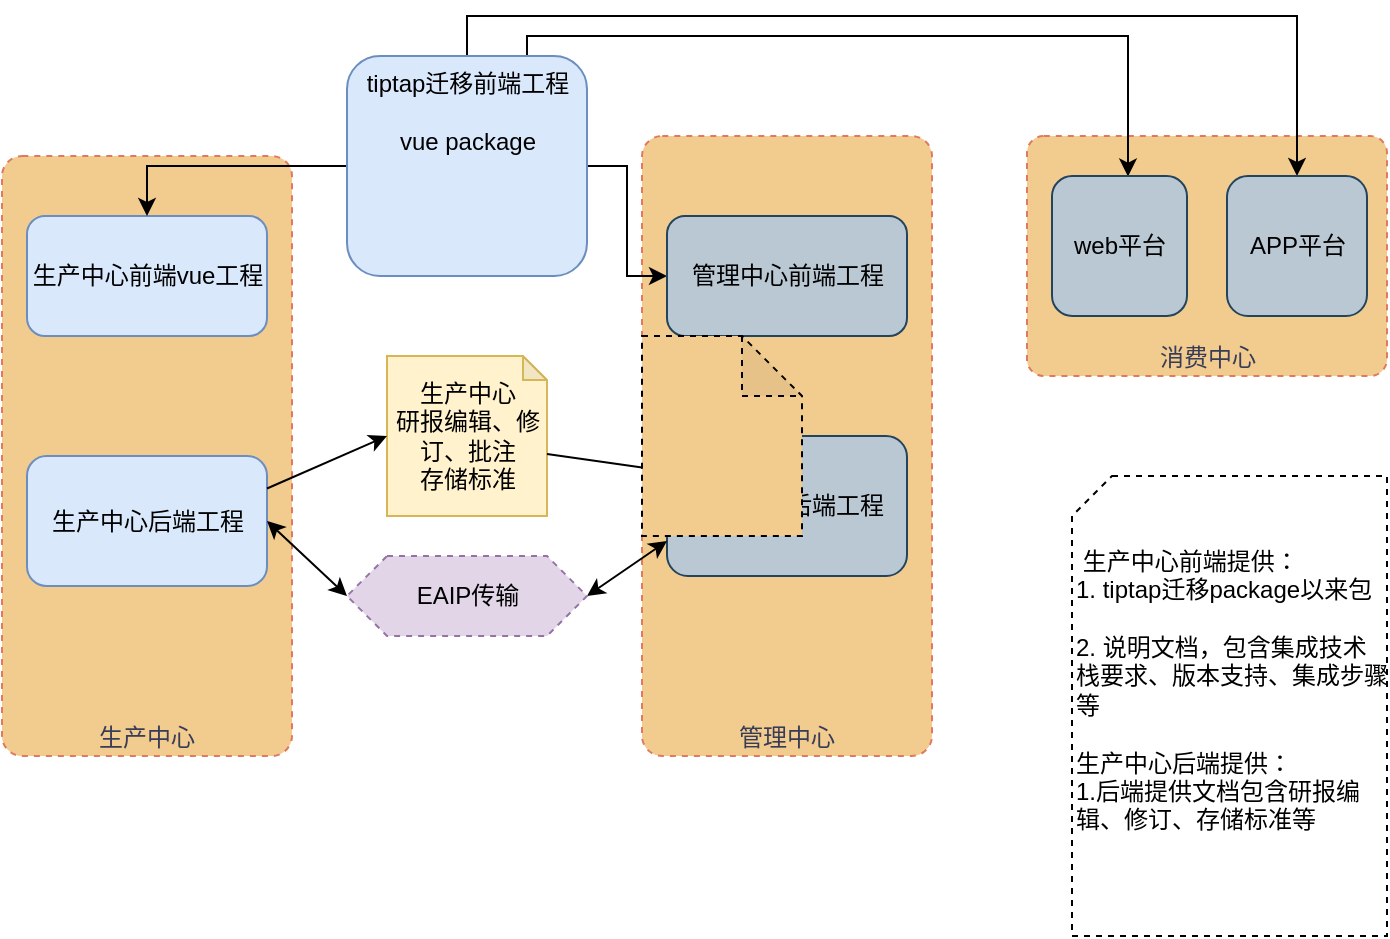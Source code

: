 <mxfile version="20.8.16" type="github">
  <diagram id="C5RBs43oDa-KdzZeNtuy" name="Page-1">
    <mxGraphModel dx="824" dy="618" grid="1" gridSize="10" guides="1" tooltips="1" connect="1" arrows="1" fold="1" page="1" pageScale="1" pageWidth="827" pageHeight="1169" math="0" shadow="0">
      <root>
        <mxCell id="WIyWlLk6GJQsqaUBKTNV-0" />
        <mxCell id="WIyWlLk6GJQsqaUBKTNV-1" parent="WIyWlLk6GJQsqaUBKTNV-0" />
        <mxCell id="l_-BqYWKeUryHRCesAHR-17" value="消费中心" style="rounded=1;whiteSpace=wrap;html=1;fontSize=12;glass=0;strokeWidth=1;shadow=0;labelBackgroundColor=none;fillColor=#F2CC8F;strokeColor=#E07A5F;fontColor=#393C56;verticalAlign=bottom;gradientColor=none;arcSize=7;dashed=1;" vertex="1" parent="WIyWlLk6GJQsqaUBKTNV-1">
          <mxGeometry x="562.5" y="90" width="180" height="120" as="geometry" />
        </mxCell>
        <mxCell id="l_-BqYWKeUryHRCesAHR-16" value="管理中心" style="rounded=1;whiteSpace=wrap;html=1;fontSize=12;glass=0;strokeWidth=1;shadow=0;labelBackgroundColor=none;fillColor=#F2CC8F;strokeColor=#E07A5F;fontColor=#393C56;verticalAlign=bottom;gradientColor=none;arcSize=7;dashed=1;" vertex="1" parent="WIyWlLk6GJQsqaUBKTNV-1">
          <mxGeometry x="370" y="90" width="145" height="310" as="geometry" />
        </mxCell>
        <mxCell id="WIyWlLk6GJQsqaUBKTNV-3" value="生产中心" style="rounded=1;whiteSpace=wrap;html=1;fontSize=12;glass=0;strokeWidth=1;shadow=0;labelBackgroundColor=none;fillColor=#F2CC8F;strokeColor=#E07A5F;fontColor=#393C56;verticalAlign=bottom;gradientColor=none;arcSize=7;dashed=1;" parent="WIyWlLk6GJQsqaUBKTNV-1" vertex="1">
          <mxGeometry x="50" y="100" width="145" height="300" as="geometry" />
        </mxCell>
        <mxCell id="yMlvhr82IjSgIiDCawbg-2" value="生产中心后端工程" style="rounded=1;whiteSpace=wrap;html=1;fillColor=#dae8fc;strokeColor=#6c8ebf;verticalAlign=middle;" parent="WIyWlLk6GJQsqaUBKTNV-1" vertex="1">
          <mxGeometry x="62.5" y="250" width="120" height="65" as="geometry" />
        </mxCell>
        <mxCell id="yMlvhr82IjSgIiDCawbg-1" value="生产中心前端vue工程" style="rounded=1;whiteSpace=wrap;html=1;fillColor=#dae8fc;strokeColor=#6c8ebf;" parent="WIyWlLk6GJQsqaUBKTNV-1" vertex="1">
          <mxGeometry x="62.5" y="130" width="120" height="60" as="geometry" />
        </mxCell>
        <mxCell id="l_-BqYWKeUryHRCesAHR-19" style="edgeStyle=orthogonalEdgeStyle;rounded=0;orthogonalLoop=1;jettySize=auto;html=1;exitX=0;exitY=0.5;exitDx=0;exitDy=0;entryX=0.5;entryY=0;entryDx=0;entryDy=0;" edge="1" parent="WIyWlLk6GJQsqaUBKTNV-1" source="DzplGdxmA9fShSmXFP6H-3" target="yMlvhr82IjSgIiDCawbg-1">
          <mxGeometry relative="1" as="geometry" />
        </mxCell>
        <mxCell id="l_-BqYWKeUryHRCesAHR-20" style="edgeStyle=orthogonalEdgeStyle;rounded=0;orthogonalLoop=1;jettySize=auto;html=1;exitX=1;exitY=0.5;exitDx=0;exitDy=0;" edge="1" parent="WIyWlLk6GJQsqaUBKTNV-1" source="DzplGdxmA9fShSmXFP6H-3" target="DzplGdxmA9fShSmXFP6H-9">
          <mxGeometry relative="1" as="geometry" />
        </mxCell>
        <mxCell id="l_-BqYWKeUryHRCesAHR-21" style="edgeStyle=orthogonalEdgeStyle;rounded=0;orthogonalLoop=1;jettySize=auto;html=1;exitX=0.75;exitY=0;exitDx=0;exitDy=0;entryX=0.563;entryY=0.004;entryDx=0;entryDy=0;entryPerimeter=0;" edge="1" parent="WIyWlLk6GJQsqaUBKTNV-1" source="DzplGdxmA9fShSmXFP6H-3" target="DzplGdxmA9fShSmXFP6H-27">
          <mxGeometry relative="1" as="geometry">
            <Array as="points">
              <mxPoint x="312.5" y="40" />
              <mxPoint x="613.5" y="40" />
            </Array>
          </mxGeometry>
        </mxCell>
        <mxCell id="l_-BqYWKeUryHRCesAHR-23" style="edgeStyle=orthogonalEdgeStyle;rounded=0;orthogonalLoop=1;jettySize=auto;html=1;exitX=0.5;exitY=0;exitDx=0;exitDy=0;entryX=0.5;entryY=0;entryDx=0;entryDy=0;" edge="1" parent="WIyWlLk6GJQsqaUBKTNV-1" source="DzplGdxmA9fShSmXFP6H-3" target="DzplGdxmA9fShSmXFP6H-28">
          <mxGeometry relative="1" as="geometry" />
        </mxCell>
        <mxCell id="DzplGdxmA9fShSmXFP6H-3" value="tiptap迁移前端工程&lt;br&gt;&lt;br&gt;vue package" style="rounded=1;whiteSpace=wrap;html=1;fillColor=#dae8fc;strokeColor=#6c8ebf;verticalAlign=top;" parent="WIyWlLk6GJQsqaUBKTNV-1" vertex="1">
          <mxGeometry x="222.5" y="50" width="120" height="110" as="geometry" />
        </mxCell>
        <mxCell id="DzplGdxmA9fShSmXFP6H-9" value="管理中心前端工程" style="rounded=1;whiteSpace=wrap;html=1;fillColor=#bac8d3;strokeColor=#23445d;" parent="WIyWlLk6GJQsqaUBKTNV-1" vertex="1">
          <mxGeometry x="382.5" y="130" width="120" height="60" as="geometry" />
        </mxCell>
        <mxCell id="DzplGdxmA9fShSmXFP6H-10" value="管理中心后端工程" style="rounded=1;whiteSpace=wrap;html=1;fillColor=#bac8d3;strokeColor=#23445d;" parent="WIyWlLk6GJQsqaUBKTNV-1" vertex="1">
          <mxGeometry x="382.5" y="240" width="120" height="70" as="geometry" />
        </mxCell>
        <mxCell id="DzplGdxmA9fShSmXFP6H-27" value="web平台" style="rounded=1;whiteSpace=wrap;html=1;fillColor=#bac8d3;strokeColor=#23445d;" parent="WIyWlLk6GJQsqaUBKTNV-1" vertex="1">
          <mxGeometry x="575" y="110" width="67.5" height="70" as="geometry" />
        </mxCell>
        <mxCell id="DzplGdxmA9fShSmXFP6H-28" value="APP平台" style="rounded=1;whiteSpace=wrap;html=1;fillColor=#bac8d3;strokeColor=#23445d;" parent="WIyWlLk6GJQsqaUBKTNV-1" vertex="1">
          <mxGeometry x="662.5" y="110" width="70" height="70" as="geometry" />
        </mxCell>
        <mxCell id="l_-BqYWKeUryHRCesAHR-0" value="&lt;br&gt;&lt;br&gt;&amp;nbsp;生产中心前端提供：&lt;br&gt;1. tiptap迁移package以来包&lt;br&gt;&lt;br&gt;2. 说明文档，包含集成技术栈要求、版本支持、集成步骤等&lt;br&gt;&lt;br&gt;生产中心后端提供：&lt;br&gt;1.后端提供文档包含研报编辑、修订、存储标准等" style="shape=card;whiteSpace=wrap;html=1;dashed=1;size=20;verticalAlign=top;align=left;" vertex="1" parent="WIyWlLk6GJQsqaUBKTNV-1">
          <mxGeometry x="585" y="260" width="157.5" height="230" as="geometry" />
        </mxCell>
        <mxCell id="l_-BqYWKeUryHRCesAHR-1" value="生产中心&lt;br&gt;研报编辑、修订、批注&lt;br&gt;存储标准" style="shape=note;whiteSpace=wrap;html=1;backgroundOutline=1;darkOpacity=0.05;size=12;fillColor=#fff2cc;strokeColor=#d6b656;" vertex="1" parent="WIyWlLk6GJQsqaUBKTNV-1">
          <mxGeometry x="242.5" y="200" width="80" height="80" as="geometry" />
        </mxCell>
        <mxCell id="l_-BqYWKeUryHRCesAHR-12" value="" style="endArrow=classic;startArrow=classic;html=1;rounded=0;exitX=1;exitY=0.5;exitDx=0;exitDy=0;entryX=0;entryY=0.75;entryDx=0;entryDy=0;" edge="1" parent="WIyWlLk6GJQsqaUBKTNV-1" source="l_-BqYWKeUryHRCesAHR-18" target="DzplGdxmA9fShSmXFP6H-10">
          <mxGeometry width="50" height="50" relative="1" as="geometry">
            <mxPoint x="332.5" y="315" as="sourcePoint" />
            <mxPoint x="402.5" y="230" as="targetPoint" />
          </mxGeometry>
        </mxCell>
        <mxCell id="l_-BqYWKeUryHRCesAHR-13" value="" style="endArrow=classic;startArrow=classic;html=1;rounded=0;exitX=0;exitY=0.5;exitDx=0;exitDy=0;entryX=1;entryY=0.5;entryDx=0;entryDy=0;" edge="1" parent="WIyWlLk6GJQsqaUBKTNV-1" source="l_-BqYWKeUryHRCesAHR-18" target="yMlvhr82IjSgIiDCawbg-2">
          <mxGeometry width="50" height="50" relative="1" as="geometry">
            <mxPoint x="252.5" y="315" as="sourcePoint" />
            <mxPoint x="402.5" y="230" as="targetPoint" />
          </mxGeometry>
        </mxCell>
        <mxCell id="l_-BqYWKeUryHRCesAHR-14" value="" style="endArrow=classic;html=1;rounded=0;exitX=0;exitY=0;exitDx=80;exitDy=49;exitPerimeter=0;entryX=0;entryY=0.25;entryDx=0;entryDy=0;" edge="1" parent="WIyWlLk6GJQsqaUBKTNV-1" source="l_-BqYWKeUryHRCesAHR-1" target="DzplGdxmA9fShSmXFP6H-10">
          <mxGeometry width="50" height="50" relative="1" as="geometry">
            <mxPoint x="352.5" y="280" as="sourcePoint" />
            <mxPoint x="402.5" y="230" as="targetPoint" />
          </mxGeometry>
        </mxCell>
        <mxCell id="l_-BqYWKeUryHRCesAHR-15" value="" style="endArrow=classic;html=1;rounded=0;exitX=1;exitY=0.25;exitDx=0;exitDy=0;entryX=0;entryY=0.5;entryDx=0;entryDy=0;entryPerimeter=0;" edge="1" parent="WIyWlLk6GJQsqaUBKTNV-1" source="yMlvhr82IjSgIiDCawbg-2" target="l_-BqYWKeUryHRCesAHR-1">
          <mxGeometry width="50" height="50" relative="1" as="geometry">
            <mxPoint x="352.5" y="280" as="sourcePoint" />
            <mxPoint x="402.5" y="230" as="targetPoint" />
          </mxGeometry>
        </mxCell>
        <mxCell id="l_-BqYWKeUryHRCesAHR-18" value="EAIP传输" style="shape=hexagon;perimeter=hexagonPerimeter2;whiteSpace=wrap;html=1;fixedSize=1;dashed=1;sketch=0;fillColor=#e1d5e7;strokeColor=#9673a6;" vertex="1" parent="WIyWlLk6GJQsqaUBKTNV-1">
          <mxGeometry x="222.5" y="300" width="120" height="40" as="geometry" />
        </mxCell>
        <mxCell id="l_-BqYWKeUryHRCesAHR-26" value="" style="shape=note;whiteSpace=wrap;html=1;backgroundOutline=1;darkOpacity=0.05;dashed=1;sketch=0;fillColor=#F2CC8F;gradientColor=none;" vertex="1" parent="WIyWlLk6GJQsqaUBKTNV-1">
          <mxGeometry x="370" y="190" width="80" height="100" as="geometry" />
        </mxCell>
      </root>
    </mxGraphModel>
  </diagram>
</mxfile>
